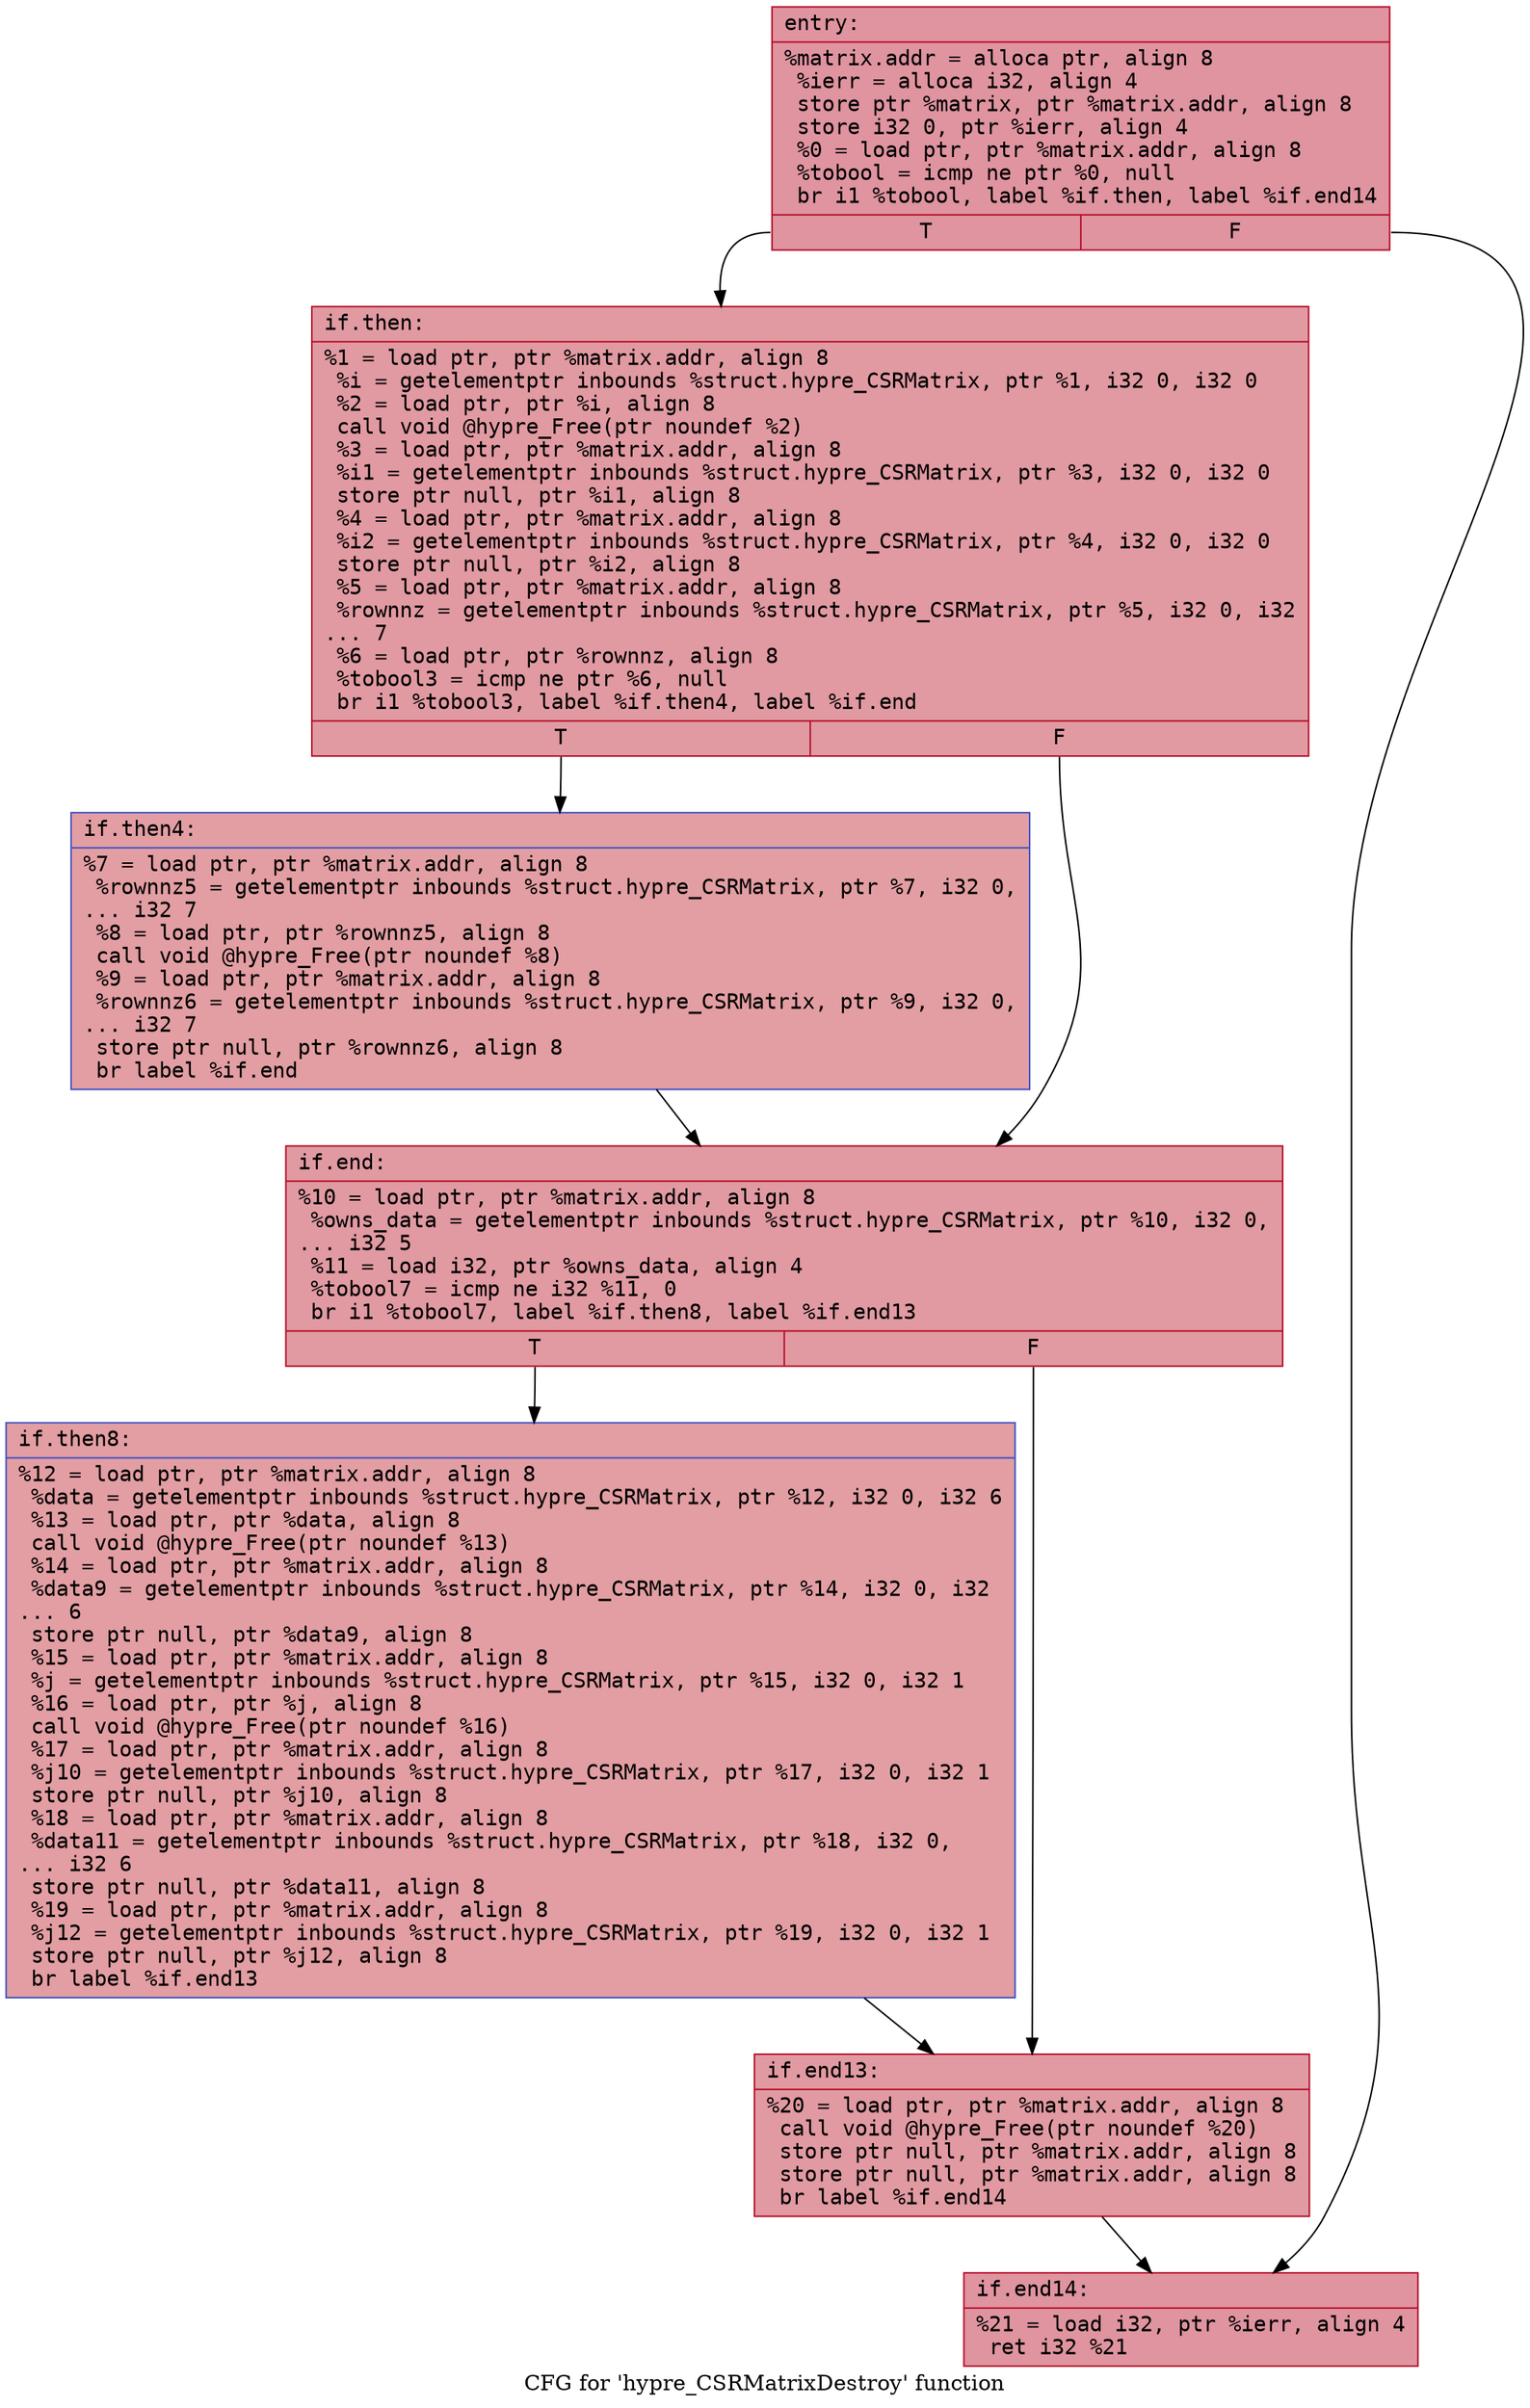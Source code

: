 digraph "CFG for 'hypre_CSRMatrixDestroy' function" {
	label="CFG for 'hypre_CSRMatrixDestroy' function";

	Node0x558241d104a0 [shape=record,color="#b70d28ff", style=filled, fillcolor="#b70d2870" fontname="Courier",label="{entry:\l|  %matrix.addr = alloca ptr, align 8\l  %ierr = alloca i32, align 4\l  store ptr %matrix, ptr %matrix.addr, align 8\l  store i32 0, ptr %ierr, align 4\l  %0 = load ptr, ptr %matrix.addr, align 8\l  %tobool = icmp ne ptr %0, null\l  br i1 %tobool, label %if.then, label %if.end14\l|{<s0>T|<s1>F}}"];
	Node0x558241d104a0:s0 -> Node0x558241d10ff0[tooltip="entry -> if.then\nProbability 62.50%" ];
	Node0x558241d104a0:s1 -> Node0x558241d11060[tooltip="entry -> if.end14\nProbability 37.50%" ];
	Node0x558241d10ff0 [shape=record,color="#b70d28ff", style=filled, fillcolor="#bb1b2c70" fontname="Courier",label="{if.then:\l|  %1 = load ptr, ptr %matrix.addr, align 8\l  %i = getelementptr inbounds %struct.hypre_CSRMatrix, ptr %1, i32 0, i32 0\l  %2 = load ptr, ptr %i, align 8\l  call void @hypre_Free(ptr noundef %2)\l  %3 = load ptr, ptr %matrix.addr, align 8\l  %i1 = getelementptr inbounds %struct.hypre_CSRMatrix, ptr %3, i32 0, i32 0\l  store ptr null, ptr %i1, align 8\l  %4 = load ptr, ptr %matrix.addr, align 8\l  %i2 = getelementptr inbounds %struct.hypre_CSRMatrix, ptr %4, i32 0, i32 0\l  store ptr null, ptr %i2, align 8\l  %5 = load ptr, ptr %matrix.addr, align 8\l  %rownnz = getelementptr inbounds %struct.hypre_CSRMatrix, ptr %5, i32 0, i32\l... 7\l  %6 = load ptr, ptr %rownnz, align 8\l  %tobool3 = icmp ne ptr %6, null\l  br i1 %tobool3, label %if.then4, label %if.end\l|{<s0>T|<s1>F}}"];
	Node0x558241d10ff0:s0 -> Node0x558241d11bd0[tooltip="if.then -> if.then4\nProbability 62.50%" ];
	Node0x558241d10ff0:s1 -> Node0x558241d11e50[tooltip="if.then -> if.end\nProbability 37.50%" ];
	Node0x558241d11bd0 [shape=record,color="#3d50c3ff", style=filled, fillcolor="#be242e70" fontname="Courier",label="{if.then4:\l|  %7 = load ptr, ptr %matrix.addr, align 8\l  %rownnz5 = getelementptr inbounds %struct.hypre_CSRMatrix, ptr %7, i32 0,\l... i32 7\l  %8 = load ptr, ptr %rownnz5, align 8\l  call void @hypre_Free(ptr noundef %8)\l  %9 = load ptr, ptr %matrix.addr, align 8\l  %rownnz6 = getelementptr inbounds %struct.hypre_CSRMatrix, ptr %9, i32 0,\l... i32 7\l  store ptr null, ptr %rownnz6, align 8\l  br label %if.end\l}"];
	Node0x558241d11bd0 -> Node0x558241d11e50[tooltip="if.then4 -> if.end\nProbability 100.00%" ];
	Node0x558241d11e50 [shape=record,color="#b70d28ff", style=filled, fillcolor="#bb1b2c70" fontname="Courier",label="{if.end:\l|  %10 = load ptr, ptr %matrix.addr, align 8\l  %owns_data = getelementptr inbounds %struct.hypre_CSRMatrix, ptr %10, i32 0,\l... i32 5\l  %11 = load i32, ptr %owns_data, align 4\l  %tobool7 = icmp ne i32 %11, 0\l  br i1 %tobool7, label %if.then8, label %if.end13\l|{<s0>T|<s1>F}}"];
	Node0x558241d11e50:s0 -> Node0x558241d127b0[tooltip="if.end -> if.then8\nProbability 62.50%" ];
	Node0x558241d11e50:s1 -> Node0x558241d12830[tooltip="if.end -> if.end13\nProbability 37.50%" ];
	Node0x558241d127b0 [shape=record,color="#3d50c3ff", style=filled, fillcolor="#be242e70" fontname="Courier",label="{if.then8:\l|  %12 = load ptr, ptr %matrix.addr, align 8\l  %data = getelementptr inbounds %struct.hypre_CSRMatrix, ptr %12, i32 0, i32 6\l  %13 = load ptr, ptr %data, align 8\l  call void @hypre_Free(ptr noundef %13)\l  %14 = load ptr, ptr %matrix.addr, align 8\l  %data9 = getelementptr inbounds %struct.hypre_CSRMatrix, ptr %14, i32 0, i32\l... 6\l  store ptr null, ptr %data9, align 8\l  %15 = load ptr, ptr %matrix.addr, align 8\l  %j = getelementptr inbounds %struct.hypre_CSRMatrix, ptr %15, i32 0, i32 1\l  %16 = load ptr, ptr %j, align 8\l  call void @hypre_Free(ptr noundef %16)\l  %17 = load ptr, ptr %matrix.addr, align 8\l  %j10 = getelementptr inbounds %struct.hypre_CSRMatrix, ptr %17, i32 0, i32 1\l  store ptr null, ptr %j10, align 8\l  %18 = load ptr, ptr %matrix.addr, align 8\l  %data11 = getelementptr inbounds %struct.hypre_CSRMatrix, ptr %18, i32 0,\l... i32 6\l  store ptr null, ptr %data11, align 8\l  %19 = load ptr, ptr %matrix.addr, align 8\l  %j12 = getelementptr inbounds %struct.hypre_CSRMatrix, ptr %19, i32 0, i32 1\l  store ptr null, ptr %j12, align 8\l  br label %if.end13\l}"];
	Node0x558241d127b0 -> Node0x558241d12830[tooltip="if.then8 -> if.end13\nProbability 100.00%" ];
	Node0x558241d12830 [shape=record,color="#b70d28ff", style=filled, fillcolor="#bb1b2c70" fontname="Courier",label="{if.end13:\l|  %20 = load ptr, ptr %matrix.addr, align 8\l  call void @hypre_Free(ptr noundef %20)\l  store ptr null, ptr %matrix.addr, align 8\l  store ptr null, ptr %matrix.addr, align 8\l  br label %if.end14\l}"];
	Node0x558241d12830 -> Node0x558241d11060[tooltip="if.end13 -> if.end14\nProbability 100.00%" ];
	Node0x558241d11060 [shape=record,color="#b70d28ff", style=filled, fillcolor="#b70d2870" fontname="Courier",label="{if.end14:\l|  %21 = load i32, ptr %ierr, align 4\l  ret i32 %21\l}"];
}
